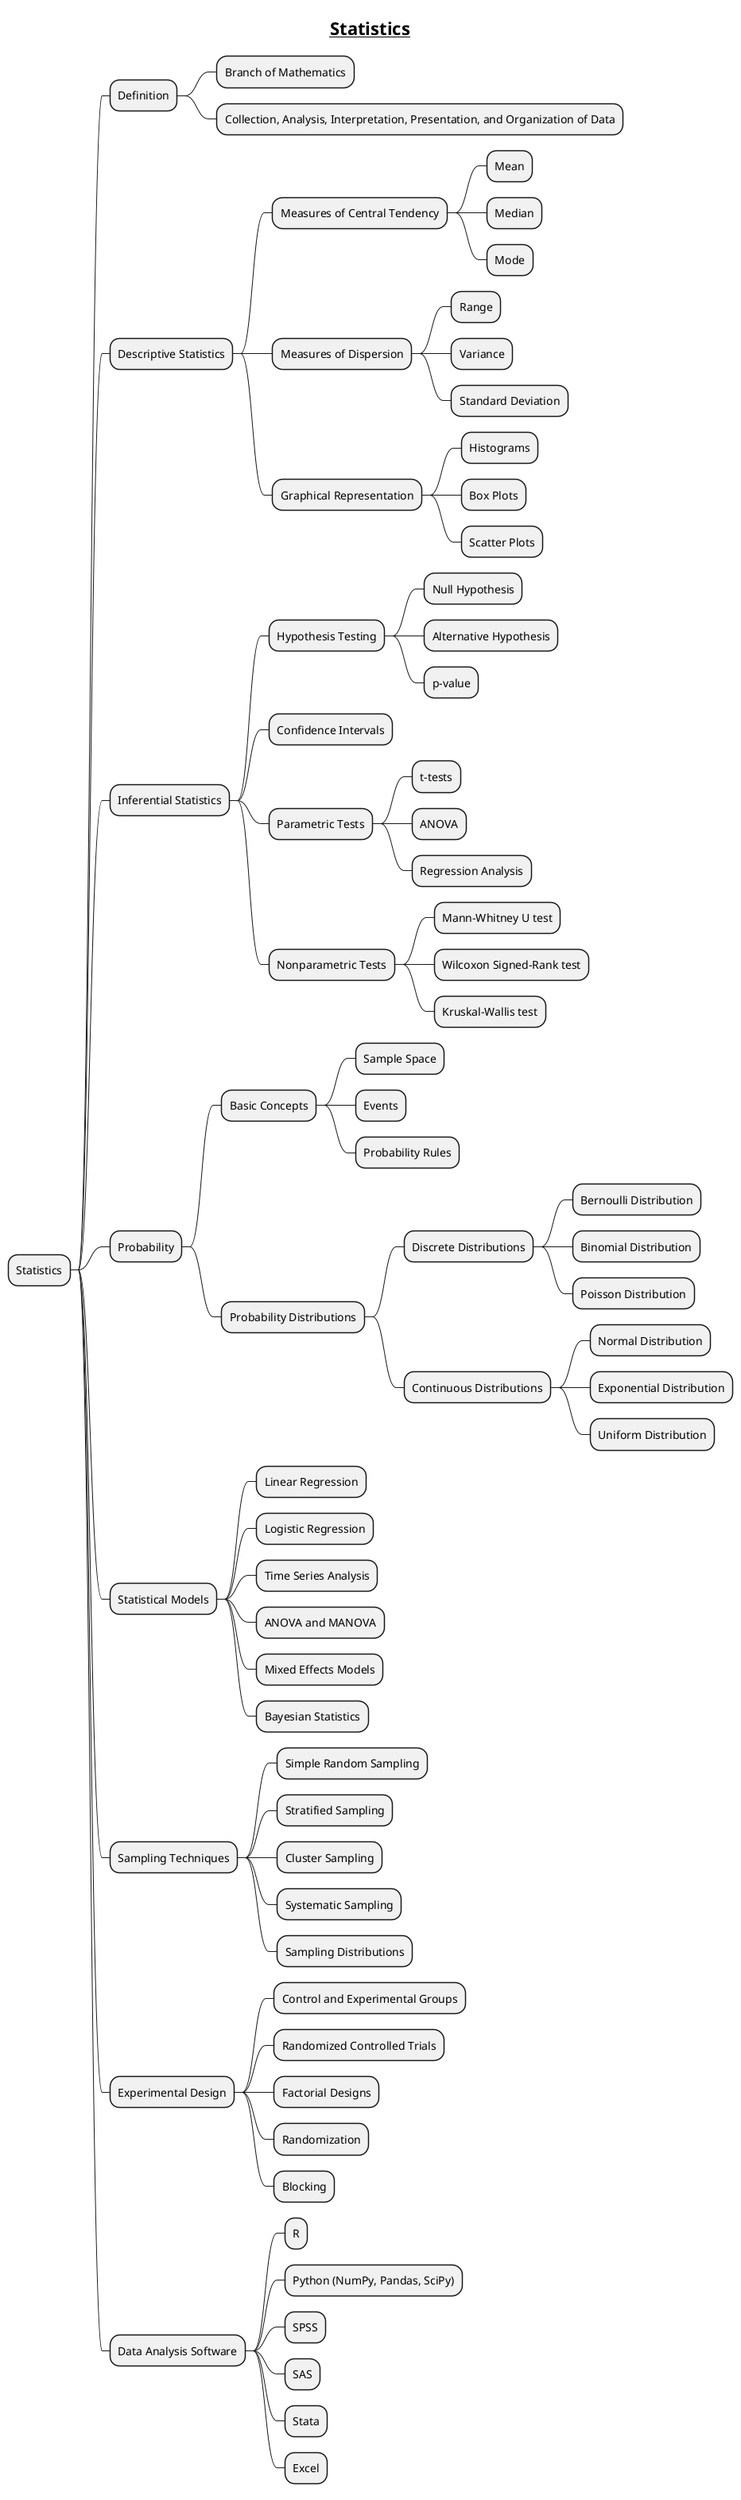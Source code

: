 @startmindmap
title =__Statistics__

* Statistics
** Definition
*** Branch of Mathematics
*** Collection, Analysis, Interpretation, Presentation, and Organization of Data
** Descriptive Statistics
*** Measures of Central Tendency
**** Mean
**** Median
**** Mode
*** Measures of Dispersion
**** Range
**** Variance
**** Standard Deviation
*** Graphical Representation
**** Histograms
**** Box Plots
**** Scatter Plots
** Inferential Statistics
*** Hypothesis Testing
**** Null Hypothesis
**** Alternative Hypothesis
**** p-value
*** Confidence Intervals
*** Parametric Tests
**** t-tests
**** ANOVA
**** Regression Analysis
*** Nonparametric Tests
**** Mann-Whitney U test
**** Wilcoxon Signed-Rank test
**** Kruskal-Wallis test
** Probability
*** Basic Concepts
**** Sample Space
**** Events
**** Probability Rules
*** Probability Distributions
**** Discrete Distributions
***** Bernoulli Distribution
***** Binomial Distribution
***** Poisson Distribution
**** Continuous Distributions
***** Normal Distribution
***** Exponential Distribution
***** Uniform Distribution
** Statistical Models
*** Linear Regression
*** Logistic Regression
*** Time Series Analysis
*** ANOVA and MANOVA
*** Mixed Effects Models
*** Bayesian Statistics
** Sampling Techniques
*** Simple Random Sampling
*** Stratified Sampling
*** Cluster Sampling
*** Systematic Sampling
*** Sampling Distributions
** Experimental Design
*** Control and Experimental Groups
*** Randomized Controlled Trials
*** Factorial Designs
*** Randomization
*** Blocking
** Data Analysis Software
*** R
*** Python (NumPy, Pandas, SciPy)
*** SPSS
*** SAS
*** Stata
*** Excel

@endmindmap

